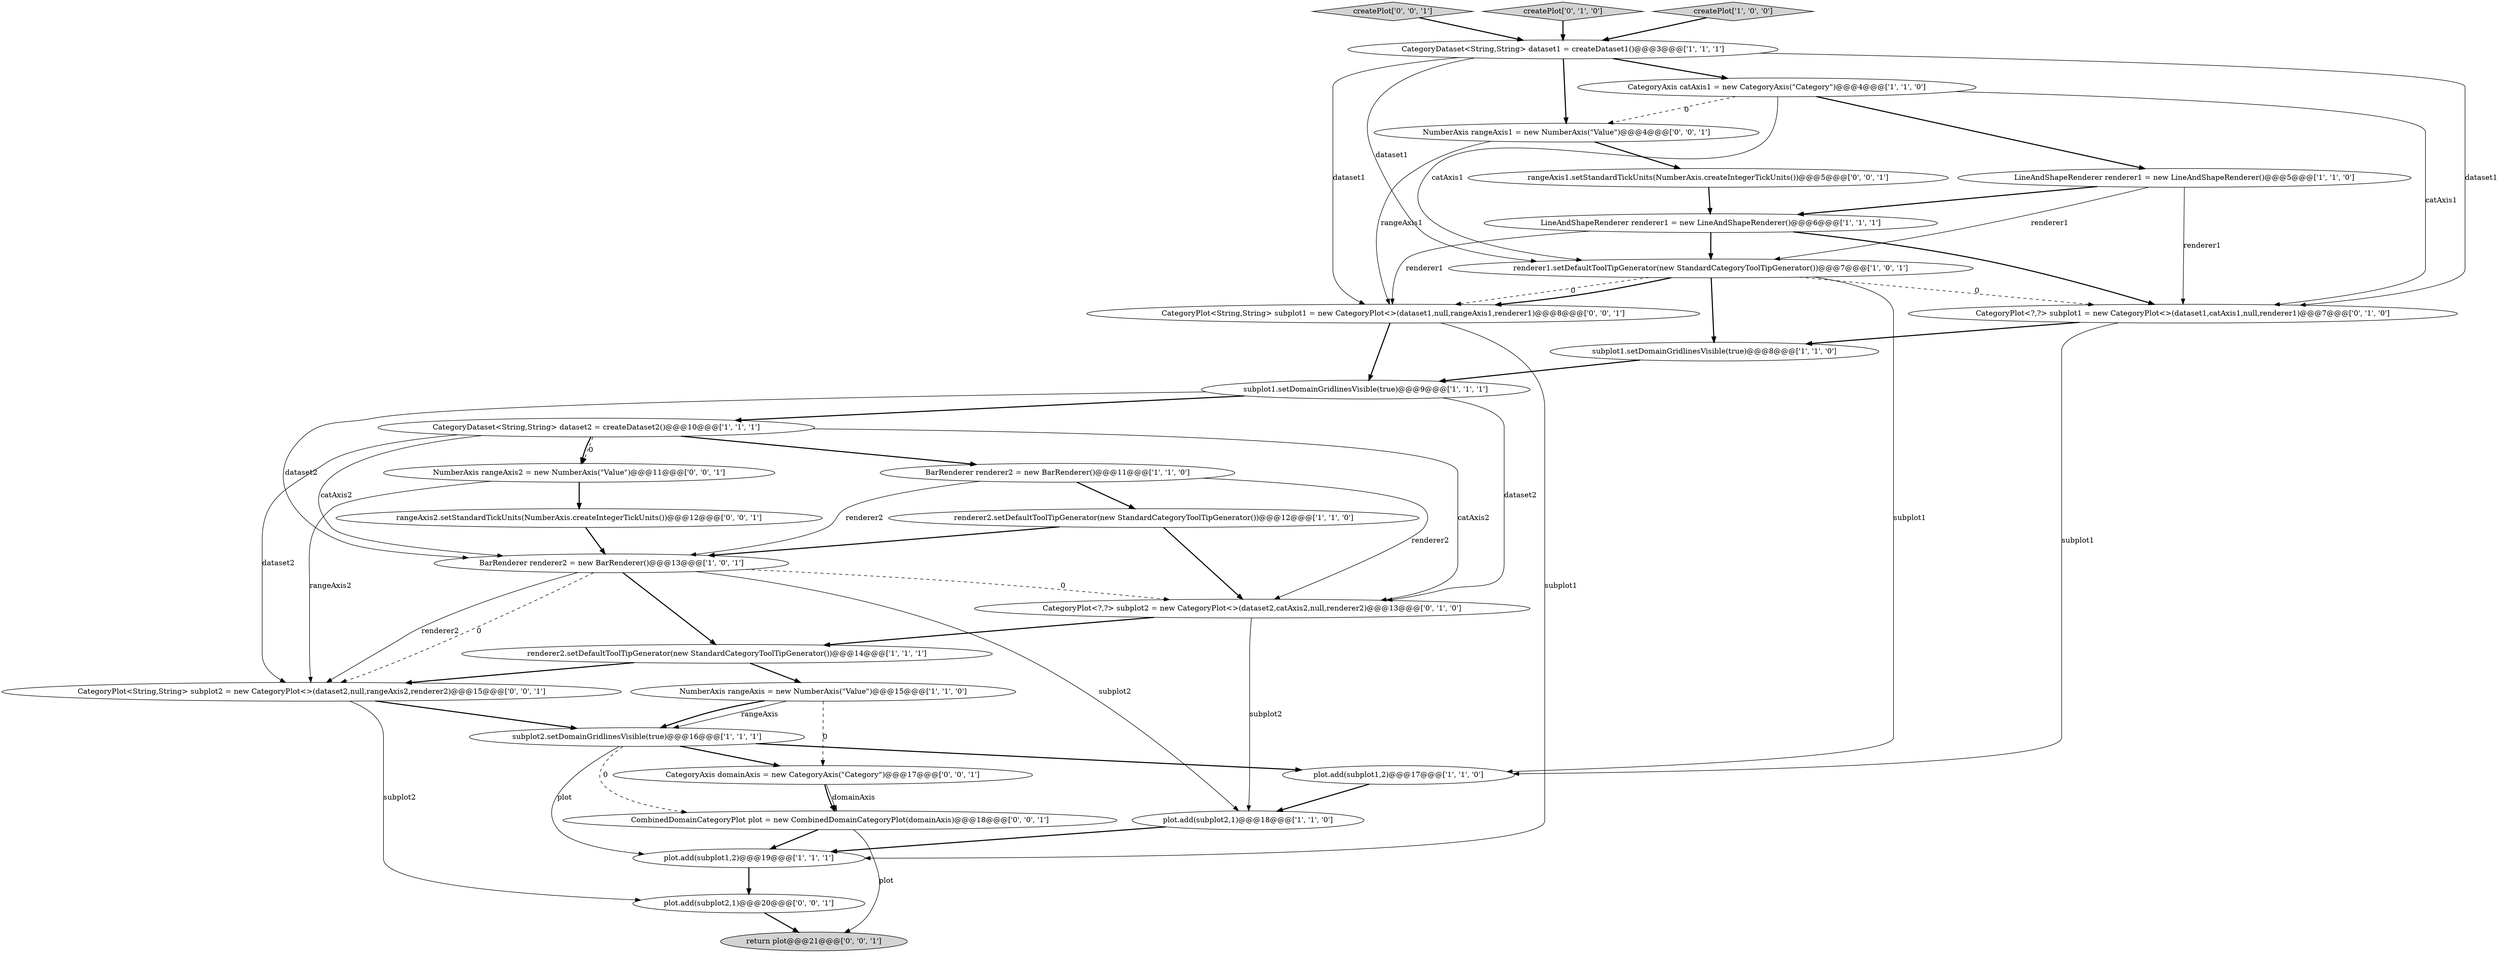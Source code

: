 digraph {
21 [style = filled, label = "NumberAxis rangeAxis1 = new NumberAxis(\"Value\")@@@4@@@['0', '0', '1']", fillcolor = white, shape = ellipse image = "AAA0AAABBB3BBB"];
3 [style = filled, label = "renderer2.setDefaultToolTipGenerator(new StandardCategoryToolTipGenerator())@@@12@@@['1', '1', '0']", fillcolor = white, shape = ellipse image = "AAA0AAABBB1BBB"];
17 [style = filled, label = "plot.add(subplot1,2)@@@19@@@['1', '1', '1']", fillcolor = white, shape = ellipse image = "AAA0AAABBB1BBB"];
23 [style = filled, label = "CategoryPlot<String,String> subplot2 = new CategoryPlot<>(dataset2,null,rangeAxis2,renderer2)@@@15@@@['0', '0', '1']", fillcolor = white, shape = ellipse image = "AAA0AAABBB3BBB"];
30 [style = filled, label = "return plot@@@21@@@['0', '0', '1']", fillcolor = lightgray, shape = ellipse image = "AAA0AAABBB3BBB"];
31 [style = filled, label = "plot.add(subplot2,1)@@@20@@@['0', '0', '1']", fillcolor = white, shape = ellipse image = "AAA0AAABBB3BBB"];
29 [style = filled, label = "CombinedDomainCategoryPlot plot = new CombinedDomainCategoryPlot(domainAxis)@@@18@@@['0', '0', '1']", fillcolor = white, shape = ellipse image = "AAA0AAABBB3BBB"];
24 [style = filled, label = "CategoryAxis domainAxis = new CategoryAxis(\"Category\")@@@17@@@['0', '0', '1']", fillcolor = white, shape = ellipse image = "AAA0AAABBB3BBB"];
15 [style = filled, label = "NumberAxis rangeAxis = new NumberAxis(\"Value\")@@@15@@@['1', '1', '0']", fillcolor = white, shape = ellipse image = "AAA0AAABBB1BBB"];
7 [style = filled, label = "subplot1.setDomainGridlinesVisible(true)@@@8@@@['1', '1', '0']", fillcolor = white, shape = ellipse image = "AAA0AAABBB1BBB"];
4 [style = filled, label = "CategoryDataset<String,String> dataset1 = createDataset1()@@@3@@@['1', '1', '1']", fillcolor = white, shape = ellipse image = "AAA0AAABBB1BBB"];
25 [style = filled, label = "NumberAxis rangeAxis2 = new NumberAxis(\"Value\")@@@11@@@['0', '0', '1']", fillcolor = white, shape = ellipse image = "AAA0AAABBB3BBB"];
1 [style = filled, label = "BarRenderer renderer2 = new BarRenderer()@@@13@@@['1', '0', '1']", fillcolor = white, shape = ellipse image = "AAA0AAABBB1BBB"];
27 [style = filled, label = "rangeAxis1.setStandardTickUnits(NumberAxis.createIntegerTickUnits())@@@5@@@['0', '0', '1']", fillcolor = white, shape = ellipse image = "AAA0AAABBB3BBB"];
11 [style = filled, label = "CategoryAxis catAxis1 = new CategoryAxis(\"Category\")@@@4@@@['1', '1', '0']", fillcolor = white, shape = ellipse image = "AAA0AAABBB1BBB"];
5 [style = filled, label = "plot.add(subplot2,1)@@@18@@@['1', '1', '0']", fillcolor = white, shape = ellipse image = "AAA0AAABBB1BBB"];
9 [style = filled, label = "LineAndShapeRenderer renderer1 = new LineAndShapeRenderer()@@@6@@@['1', '1', '1']", fillcolor = white, shape = ellipse image = "AAA0AAABBB1BBB"];
14 [style = filled, label = "subplot2.setDomainGridlinesVisible(true)@@@16@@@['1', '1', '1']", fillcolor = white, shape = ellipse image = "AAA0AAABBB1BBB"];
6 [style = filled, label = "renderer1.setDefaultToolTipGenerator(new StandardCategoryToolTipGenerator())@@@7@@@['1', '0', '1']", fillcolor = white, shape = ellipse image = "AAA0AAABBB1BBB"];
22 [style = filled, label = "createPlot['0', '0', '1']", fillcolor = lightgray, shape = diamond image = "AAA0AAABBB3BBB"];
26 [style = filled, label = "CategoryPlot<String,String> subplot1 = new CategoryPlot<>(dataset1,null,rangeAxis1,renderer1)@@@8@@@['0', '0', '1']", fillcolor = white, shape = ellipse image = "AAA0AAABBB3BBB"];
20 [style = filled, label = "CategoryPlot<?,?> subplot2 = new CategoryPlot<>(dataset2,catAxis2,null,renderer2)@@@13@@@['0', '1', '0']", fillcolor = white, shape = ellipse image = "AAA1AAABBB2BBB"];
13 [style = filled, label = "subplot1.setDomainGridlinesVisible(true)@@@9@@@['1', '1', '1']", fillcolor = white, shape = ellipse image = "AAA0AAABBB1BBB"];
16 [style = filled, label = "LineAndShapeRenderer renderer1 = new LineAndShapeRenderer()@@@5@@@['1', '1', '0']", fillcolor = white, shape = ellipse image = "AAA0AAABBB1BBB"];
18 [style = filled, label = "CategoryPlot<?,?> subplot1 = new CategoryPlot<>(dataset1,catAxis1,null,renderer1)@@@7@@@['0', '1', '0']", fillcolor = white, shape = ellipse image = "AAA1AAABBB2BBB"];
28 [style = filled, label = "rangeAxis2.setStandardTickUnits(NumberAxis.createIntegerTickUnits())@@@12@@@['0', '0', '1']", fillcolor = white, shape = ellipse image = "AAA0AAABBB3BBB"];
19 [style = filled, label = "createPlot['0', '1', '0']", fillcolor = lightgray, shape = diamond image = "AAA0AAABBB2BBB"];
2 [style = filled, label = "plot.add(subplot1,2)@@@17@@@['1', '1', '0']", fillcolor = white, shape = ellipse image = "AAA0AAABBB1BBB"];
10 [style = filled, label = "renderer2.setDefaultToolTipGenerator(new StandardCategoryToolTipGenerator())@@@14@@@['1', '1', '1']", fillcolor = white, shape = ellipse image = "AAA0AAABBB1BBB"];
12 [style = filled, label = "BarRenderer renderer2 = new BarRenderer()@@@11@@@['1', '1', '0']", fillcolor = white, shape = ellipse image = "AAA0AAABBB1BBB"];
0 [style = filled, label = "CategoryDataset<String,String> dataset2 = createDataset2()@@@10@@@['1', '1', '1']", fillcolor = white, shape = ellipse image = "AAA0AAABBB1BBB"];
8 [style = filled, label = "createPlot['1', '0', '0']", fillcolor = lightgray, shape = diamond image = "AAA0AAABBB1BBB"];
9->18 [style = bold, label=""];
4->18 [style = solid, label="dataset1"];
13->1 [style = solid, label="dataset2"];
24->29 [style = solid, label="domainAxis"];
1->23 [style = dashed, label="0"];
17->31 [style = bold, label=""];
15->14 [style = solid, label="rangeAxis"];
1->5 [style = solid, label="subplot2"];
1->10 [style = bold, label=""];
14->17 [style = solid, label="plot"];
9->26 [style = solid, label="renderer1"];
20->10 [style = bold, label=""];
8->4 [style = bold, label=""];
26->13 [style = bold, label=""];
10->23 [style = bold, label=""];
6->18 [style = dashed, label="0"];
0->20 [style = solid, label="catAxis2"];
6->26 [style = dashed, label="0"];
13->0 [style = bold, label=""];
6->26 [style = bold, label=""];
2->5 [style = bold, label=""];
1->20 [style = dashed, label="0"];
4->11 [style = bold, label=""];
12->20 [style = solid, label="renderer2"];
14->29 [style = dashed, label="0"];
27->9 [style = bold, label=""];
11->16 [style = bold, label=""];
0->25 [style = bold, label=""];
14->24 [style = bold, label=""];
11->21 [style = dashed, label="0"];
25->23 [style = solid, label="rangeAxis2"];
3->20 [style = bold, label=""];
3->1 [style = bold, label=""];
4->6 [style = solid, label="dataset1"];
11->6 [style = solid, label="catAxis1"];
9->6 [style = bold, label=""];
18->2 [style = solid, label="subplot1"];
5->17 [style = bold, label=""];
7->13 [style = bold, label=""];
29->30 [style = solid, label="plot"];
0->25 [style = dashed, label="0"];
20->5 [style = solid, label="subplot2"];
0->1 [style = solid, label="catAxis2"];
6->2 [style = solid, label="subplot1"];
25->28 [style = bold, label=""];
0->23 [style = solid, label="dataset2"];
28->1 [style = bold, label=""];
0->12 [style = bold, label=""];
15->14 [style = bold, label=""];
12->3 [style = bold, label=""];
21->26 [style = solid, label="rangeAxis1"];
13->20 [style = solid, label="dataset2"];
29->17 [style = bold, label=""];
22->4 [style = bold, label=""];
12->1 [style = solid, label="renderer2"];
11->18 [style = solid, label="catAxis1"];
19->4 [style = bold, label=""];
21->27 [style = bold, label=""];
23->14 [style = bold, label=""];
14->2 [style = bold, label=""];
26->17 [style = solid, label="subplot1"];
10->15 [style = bold, label=""];
31->30 [style = bold, label=""];
4->26 [style = solid, label="dataset1"];
6->7 [style = bold, label=""];
16->6 [style = solid, label="renderer1"];
24->29 [style = bold, label=""];
16->18 [style = solid, label="renderer1"];
1->23 [style = solid, label="renderer2"];
4->21 [style = bold, label=""];
15->24 [style = dashed, label="0"];
23->31 [style = solid, label="subplot2"];
16->9 [style = bold, label=""];
18->7 [style = bold, label=""];
}
